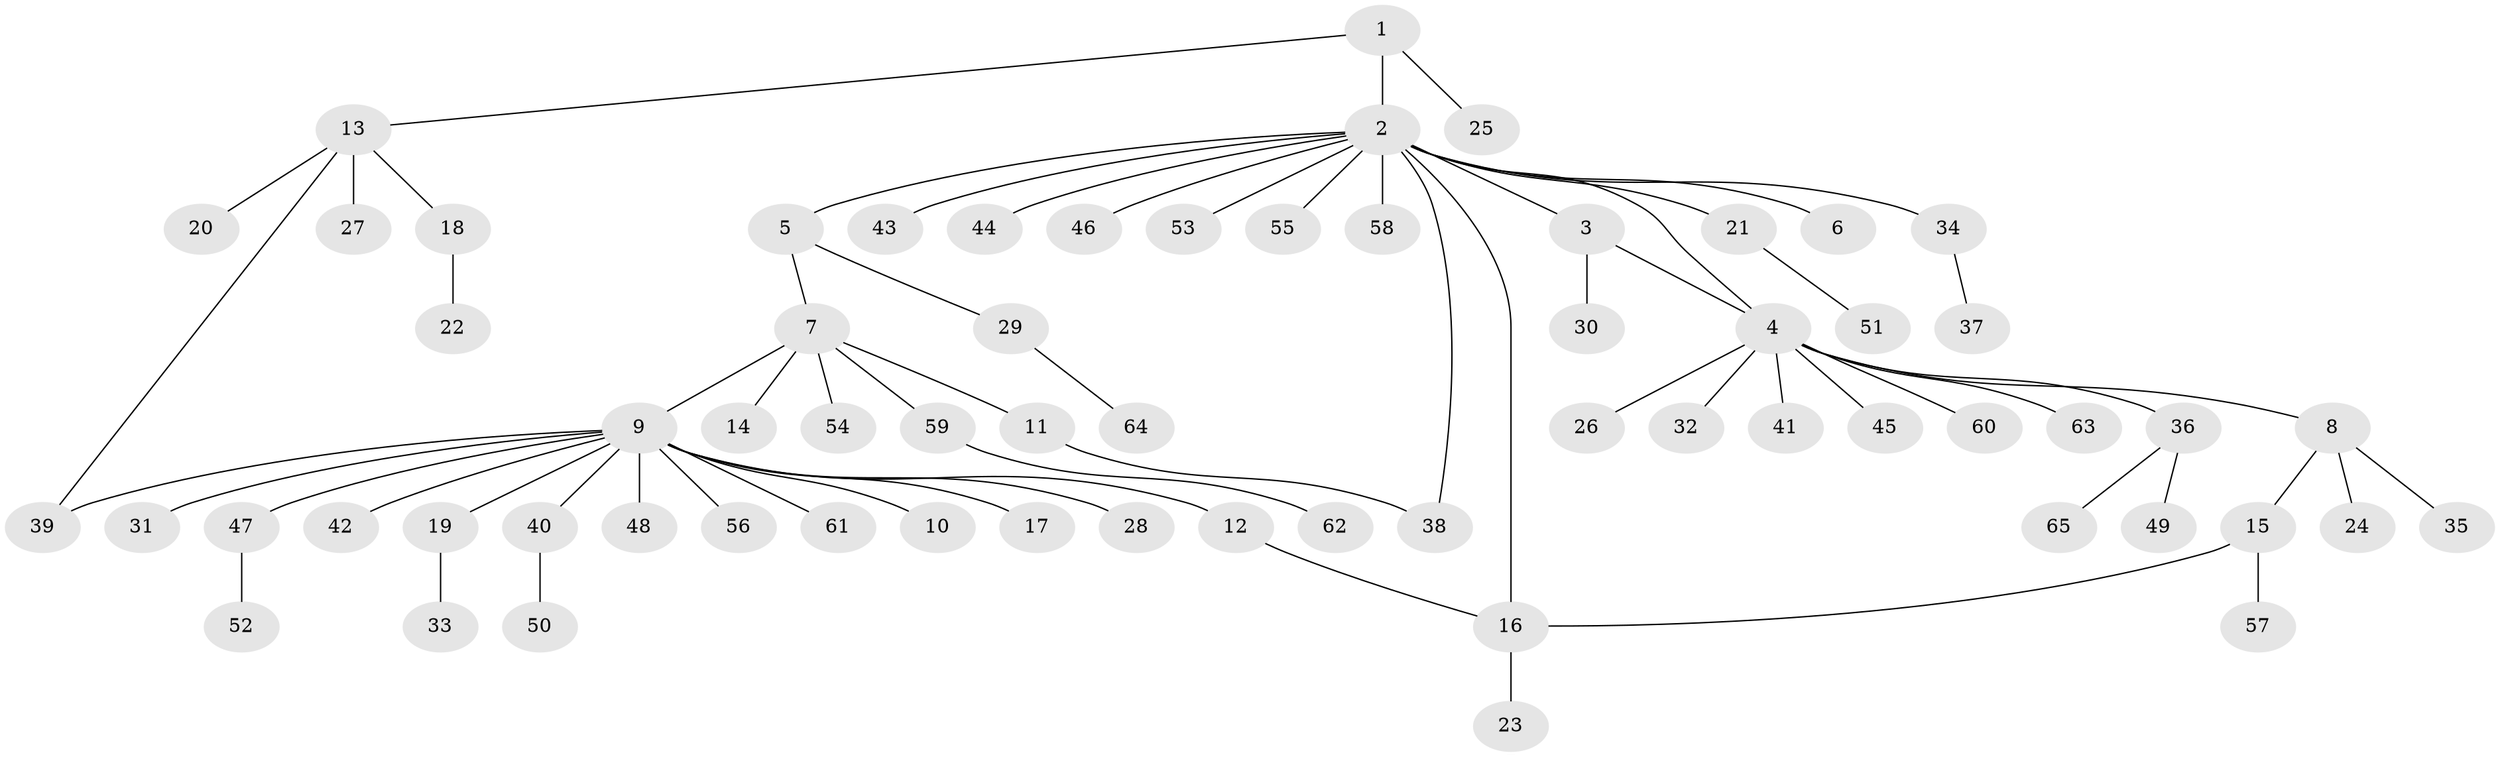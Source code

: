 // coarse degree distribution, {1: 0.875, 17: 0.03125, 12: 0.03125, 2: 0.03125, 5: 0.03125}
// Generated by graph-tools (version 1.1) at 2025/51/03/04/25 21:51:05]
// undirected, 65 vertices, 69 edges
graph export_dot {
graph [start="1"]
  node [color=gray90,style=filled];
  1;
  2;
  3;
  4;
  5;
  6;
  7;
  8;
  9;
  10;
  11;
  12;
  13;
  14;
  15;
  16;
  17;
  18;
  19;
  20;
  21;
  22;
  23;
  24;
  25;
  26;
  27;
  28;
  29;
  30;
  31;
  32;
  33;
  34;
  35;
  36;
  37;
  38;
  39;
  40;
  41;
  42;
  43;
  44;
  45;
  46;
  47;
  48;
  49;
  50;
  51;
  52;
  53;
  54;
  55;
  56;
  57;
  58;
  59;
  60;
  61;
  62;
  63;
  64;
  65;
  1 -- 2;
  1 -- 13;
  1 -- 25;
  2 -- 3;
  2 -- 4;
  2 -- 5;
  2 -- 6;
  2 -- 16;
  2 -- 21;
  2 -- 34;
  2 -- 38;
  2 -- 43;
  2 -- 44;
  2 -- 46;
  2 -- 53;
  2 -- 55;
  2 -- 58;
  3 -- 4;
  3 -- 30;
  4 -- 8;
  4 -- 26;
  4 -- 32;
  4 -- 36;
  4 -- 41;
  4 -- 45;
  4 -- 60;
  4 -- 63;
  5 -- 7;
  5 -- 29;
  7 -- 9;
  7 -- 11;
  7 -- 14;
  7 -- 54;
  7 -- 59;
  8 -- 15;
  8 -- 24;
  8 -- 35;
  9 -- 10;
  9 -- 12;
  9 -- 17;
  9 -- 19;
  9 -- 28;
  9 -- 31;
  9 -- 39;
  9 -- 40;
  9 -- 42;
  9 -- 47;
  9 -- 48;
  9 -- 56;
  9 -- 61;
  11 -- 38;
  12 -- 16;
  13 -- 18;
  13 -- 20;
  13 -- 27;
  13 -- 39;
  15 -- 16;
  15 -- 57;
  16 -- 23;
  18 -- 22;
  19 -- 33;
  21 -- 51;
  29 -- 64;
  34 -- 37;
  36 -- 49;
  36 -- 65;
  40 -- 50;
  47 -- 52;
  59 -- 62;
}
